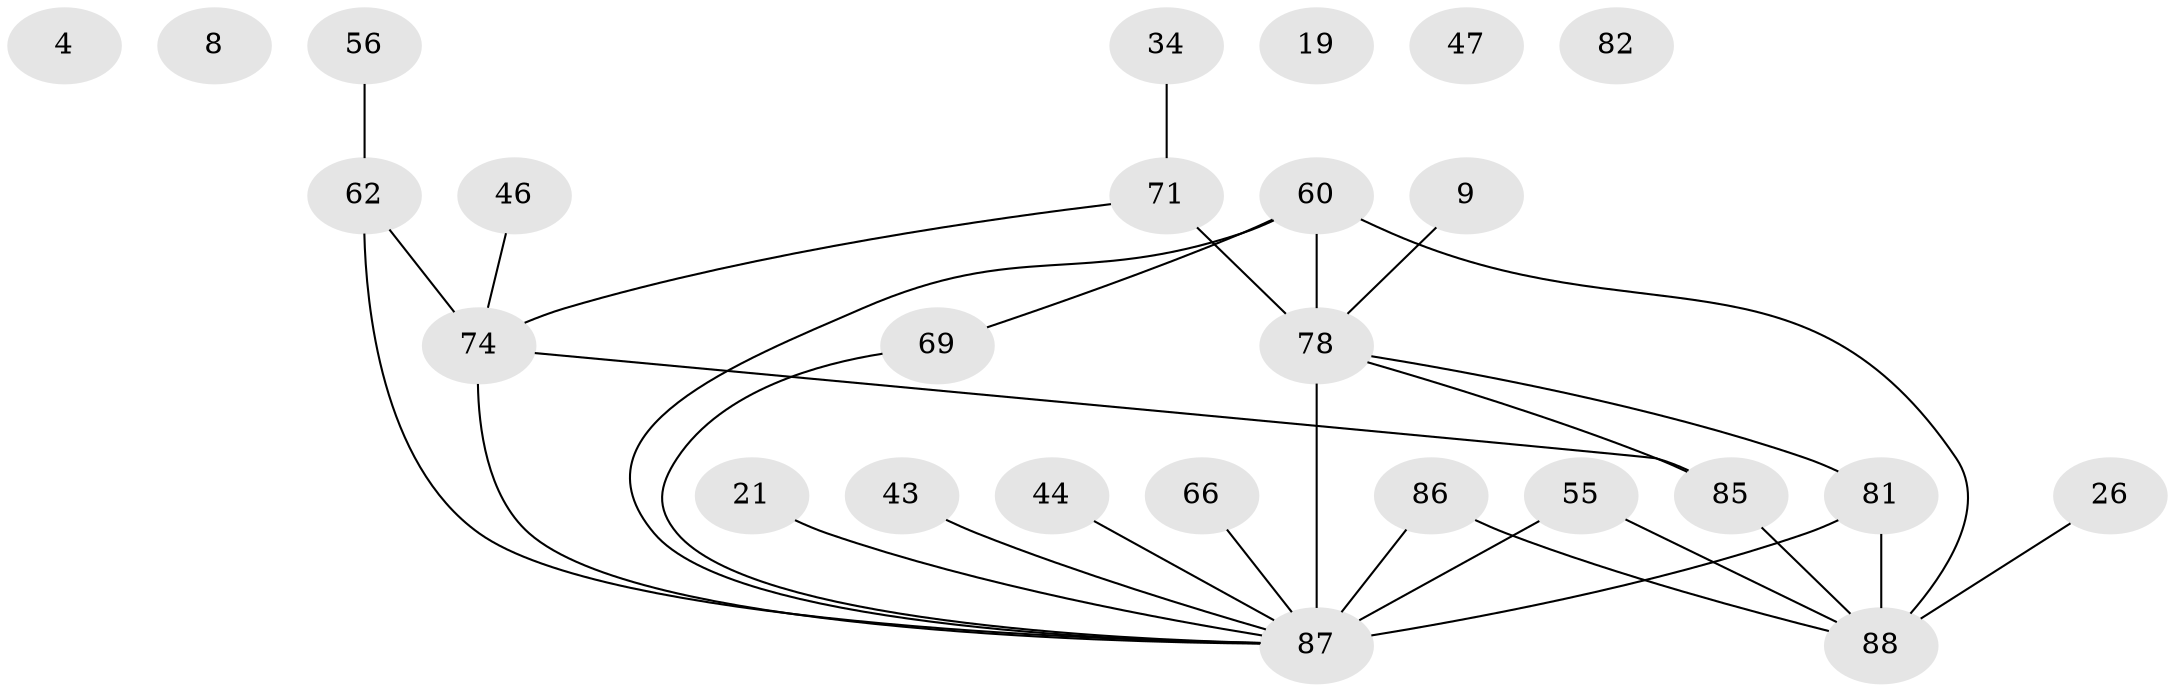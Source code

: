 // original degree distribution, {3: 0.22727272727272727, 4: 0.2159090909090909, 1: 0.17045454545454544, 0: 0.056818181818181816, 2: 0.19318181818181818, 7: 0.011363636363636364, 5: 0.09090909090909091, 6: 0.022727272727272728, 8: 0.011363636363636364}
// Generated by graph-tools (version 1.1) at 2025/43/03/04/25 21:43:19]
// undirected, 26 vertices, 30 edges
graph export_dot {
graph [start="1"]
  node [color=gray90,style=filled];
  4;
  8;
  9;
  19;
  21;
  26;
  34;
  43;
  44;
  46;
  47;
  55 [super="+38+42"];
  56;
  60 [super="+31+18"];
  62 [super="+27"];
  66;
  69;
  71 [super="+64"];
  74 [super="+40+72"];
  78 [super="+73+77+65"];
  81 [super="+11+58+52+57"];
  82;
  85 [super="+63"];
  86 [super="+16+59"];
  87 [super="+84+49+53+76+67+79"];
  88 [super="+80+70"];
  9 -- 78;
  21 -- 87;
  26 -- 88;
  34 -- 71;
  43 -- 87 [weight=2];
  44 -- 87;
  46 -- 74;
  55 -- 88;
  55 -- 87 [weight=2];
  56 -- 62;
  60 -- 69;
  60 -- 88 [weight=3];
  60 -- 78 [weight=5];
  60 -- 87 [weight=2];
  62 -- 74 [weight=2];
  62 -- 87 [weight=3];
  66 -- 87;
  69 -- 87;
  71 -- 78 [weight=3];
  71 -- 74 [weight=2];
  74 -- 87 [weight=2];
  74 -- 85;
  78 -- 87 [weight=7];
  78 -- 81 [weight=2];
  78 -- 85 [weight=2];
  81 -- 88 [weight=3];
  81 -- 87 [weight=6];
  85 -- 88;
  86 -- 88 [weight=2];
  86 -- 87 [weight=3];
}
